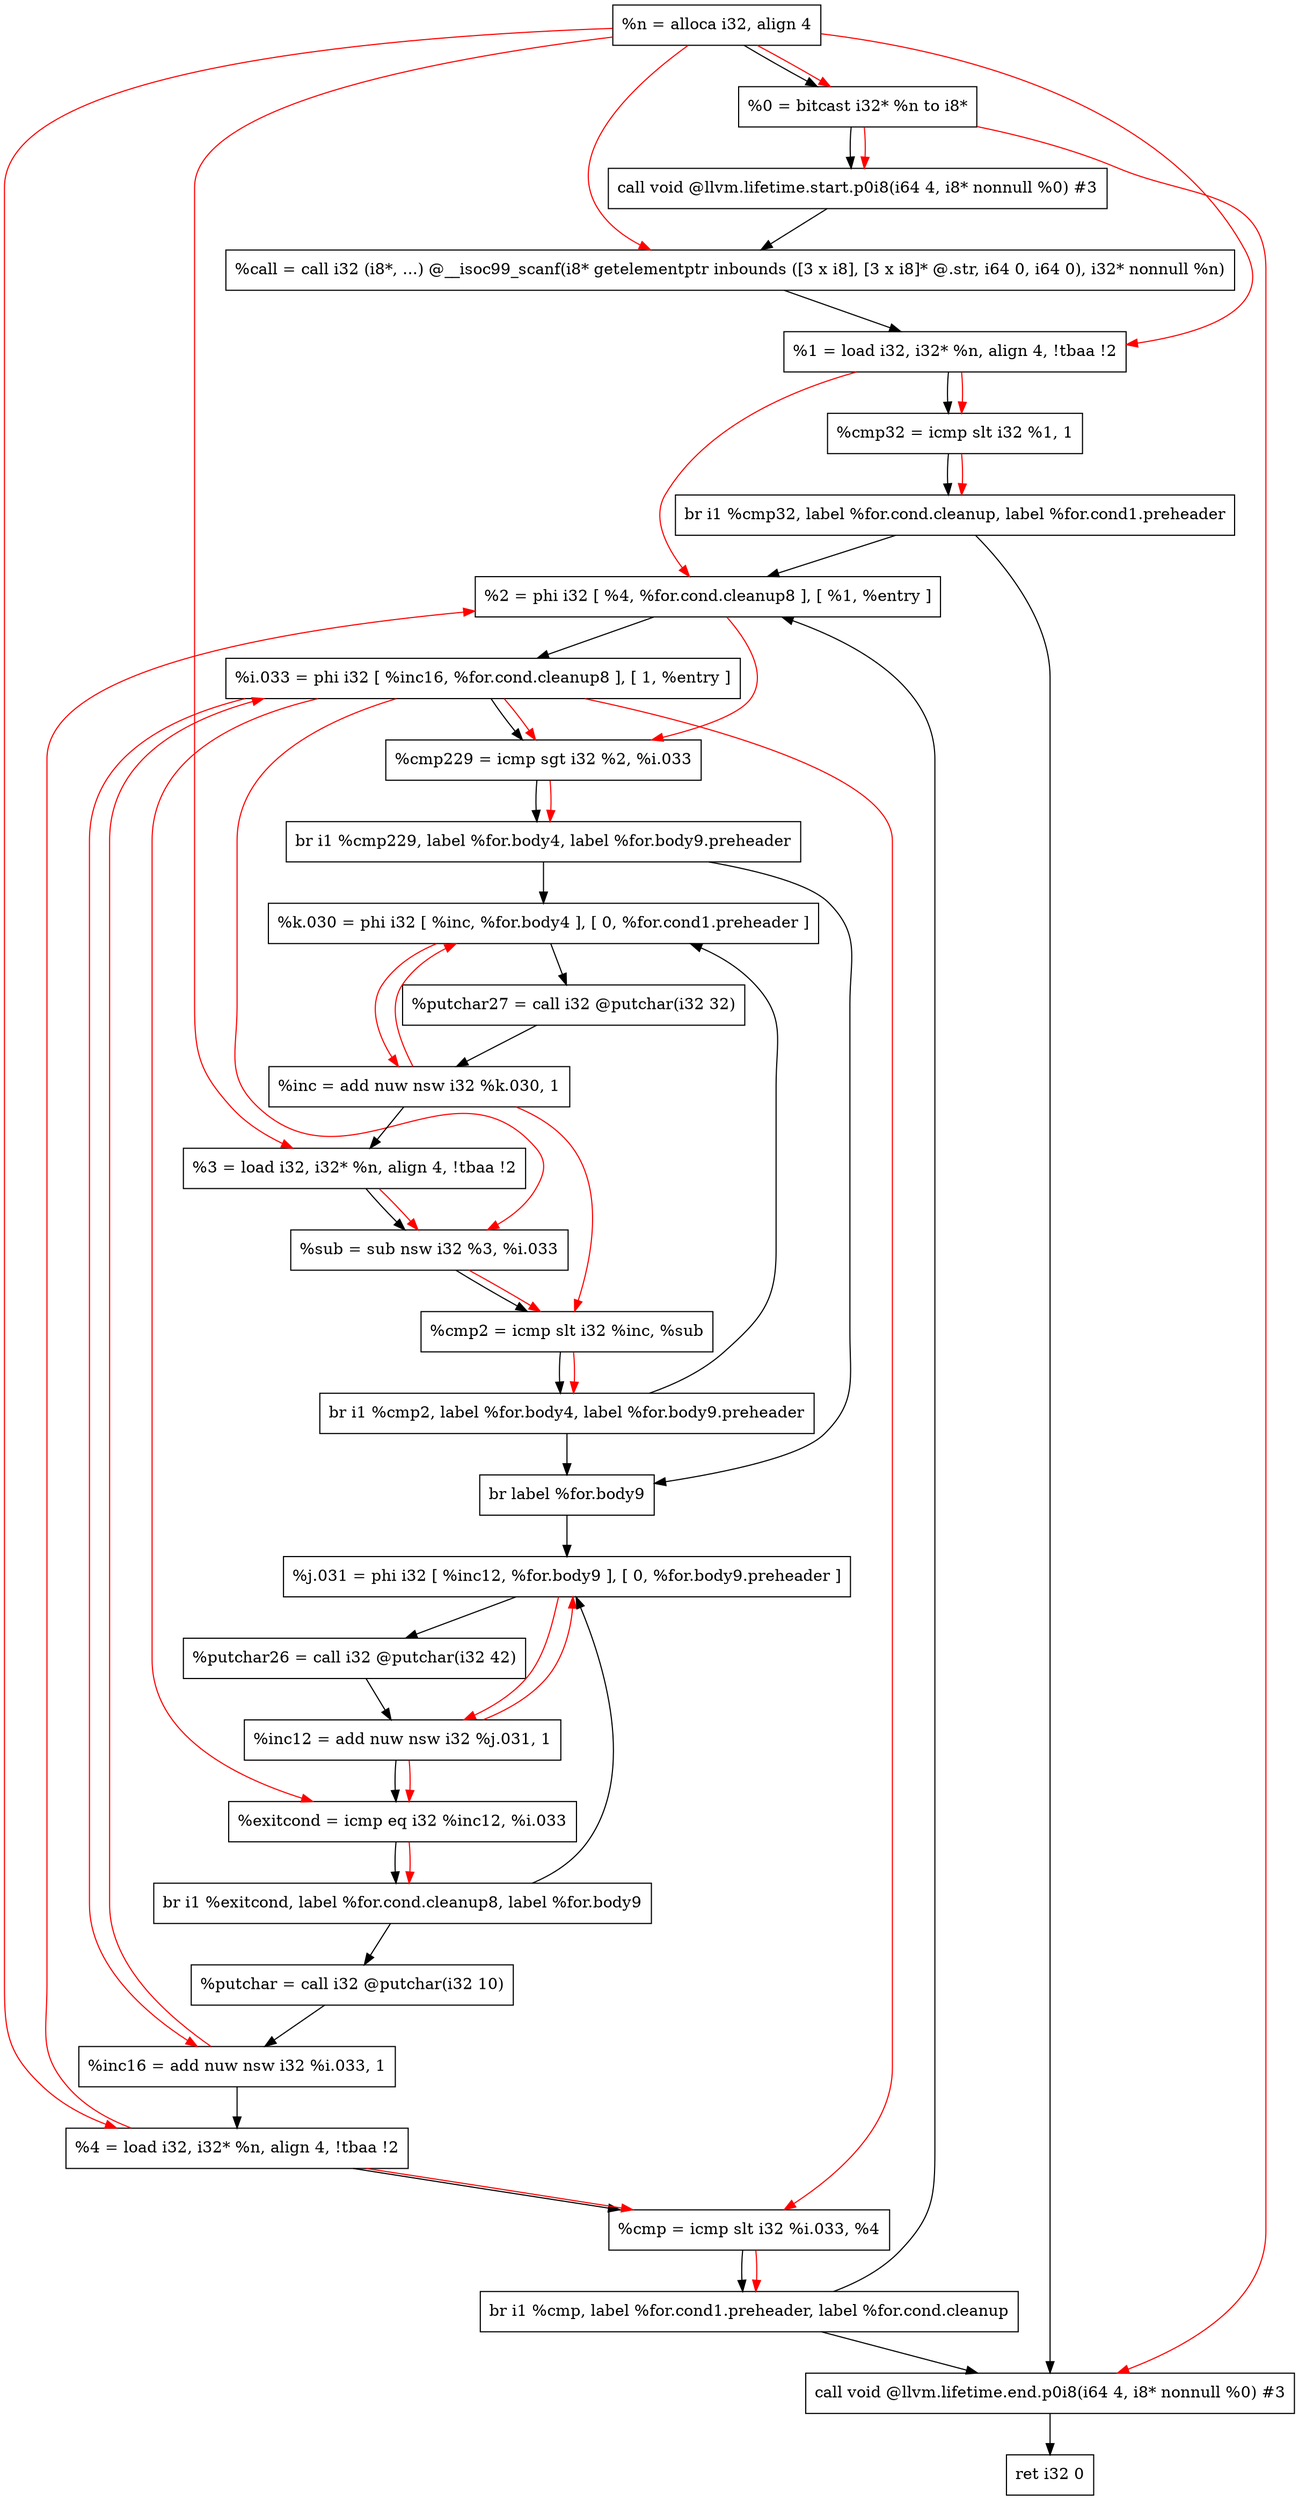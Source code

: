 digraph "CDFG for'func' function" {
	Node0x55b73a139e98[shape=record, label="  %n = alloca i32, align 4"];
	Node0x55b73a13a558[shape=record, label="  %0 = bitcast i32* %n to i8*"];
	Node0x55b73a13a9b8[shape=record, label="  call void @llvm.lifetime.start.p0i8(i64 4, i8* nonnull %0) #3"];
	Node0x55b73a13ae18[shape=record, label="  %call = call i32 (i8*, ...) @__isoc99_scanf(i8* getelementptr inbounds ([3 x i8], [3 x i8]* @.str, i64 0, i64 0), i32* nonnull %n)"];
	Node0x55b73a13aed8[shape=record, label="  %1 = load i32, i32* %n, align 4, !tbaa !2"];
	Node0x55b73a13be20[shape=record, label="  %cmp32 = icmp slt i32 %1, 1"];
	Node0x55b73a0cf348[shape=record, label="  br i1 %cmp32, label %for.cond.cleanup, label %for.cond1.preheader"];
	Node0x55b73a13c1b8[shape=record, label="  %2 = phi i32 [ %4, %for.cond.cleanup8 ], [ %1, %entry ]"];
	Node0x55b73a13c348[shape=record, label="  %i.033 = phi i32 [ %inc16, %for.cond.cleanup8 ], [ 1, %entry ]"];
	Node0x55b73a13c430[shape=record, label="  %cmp229 = icmp sgt i32 %2, %i.033"];
	Node0x55b73a0cf468[shape=record, label="  br i1 %cmp229, label %for.body4, label %for.body9.preheader"];
	Node0x55b73a13c6a8[shape=record, label="  br label %for.body9"];
	Node0x55b73a13c7e8[shape=record, label="  call void @llvm.lifetime.end.p0i8(i64 4, i8* nonnull %0) #3"];
	Node0x55b73a13c8a8[shape=record, label="  ret i32 0"];
	Node0x55b73a13c958[shape=record, label="  %k.030 = phi i32 [ %inc, %for.body4 ], [ 0, %for.cond1.preheader ]"];
	Node0x55b73a13ccf0[shape=record, label="  %putchar27 = call i32 @putchar(i32 32)"];
	Node0x55b73a13cdf0[shape=record, label="  %inc = add nuw nsw i32 %k.030, 1"];
	Node0x55b73a13c4f8[shape=record, label="  %3 = load i32, i32* %n, align 4, !tbaa !2"];
	Node0x55b73a13d470[shape=record, label="  %sub = sub nsw i32 %3, %i.033"];
	Node0x55b73a13d500[shape=record, label="  %cmp2 = icmp slt i32 %inc, %sub"];
	Node0x55b73a13d5d8[shape=record, label="  br i1 %cmp2, label %for.body4, label %for.body9.preheader"];
	Node0x55b73a13d650[shape=record, label="  %putchar = call i32 @putchar(i32 10)"];
	Node0x55b73a13d720[shape=record, label="  %inc16 = add nuw nsw i32 %i.033, 1"];
	Node0x55b73a13c298[shape=record, label="  %4 = load i32, i32* %n, align 4, !tbaa !2"];
	Node0x55b73a13d7e0[shape=record, label="  %cmp = icmp slt i32 %i.033, %4"];
	Node0x55b73a13d888[shape=record, label="  br i1 %cmp, label %for.cond1.preheader, label %for.cond.cleanup"];
	Node0x55b73a13d8f8[shape=record, label="  %j.031 = phi i32 [ %inc12, %for.body9 ], [ 0, %for.body9.preheader ]"];
	Node0x55b73a13da00[shape=record, label="  %putchar26 = call i32 @putchar(i32 42)"];
	Node0x55b73a13dad0[shape=record, label="  %inc12 = add nuw nsw i32 %j.031, 1"];
	Node0x55b73a13db40[shape=record, label="  %exitcond = icmp eq i32 %inc12, %i.033"];
	Node0x55b73a13dbf8[shape=record, label="  br i1 %exitcond, label %for.cond.cleanup8, label %for.body9"];
	Node0x55b73a139e98 -> Node0x55b73a13a558
	Node0x55b73a13a558 -> Node0x55b73a13a9b8
	Node0x55b73a13a9b8 -> Node0x55b73a13ae18
	Node0x55b73a13ae18 -> Node0x55b73a13aed8
	Node0x55b73a13aed8 -> Node0x55b73a13be20
	Node0x55b73a13be20 -> Node0x55b73a0cf348
	Node0x55b73a0cf348 -> Node0x55b73a13c7e8
	Node0x55b73a0cf348 -> Node0x55b73a13c1b8
	Node0x55b73a13c1b8 -> Node0x55b73a13c348
	Node0x55b73a13c348 -> Node0x55b73a13c430
	Node0x55b73a13c430 -> Node0x55b73a0cf468
	Node0x55b73a0cf468 -> Node0x55b73a13c958
	Node0x55b73a0cf468 -> Node0x55b73a13c6a8
	Node0x55b73a13c6a8 -> Node0x55b73a13d8f8
	Node0x55b73a13c7e8 -> Node0x55b73a13c8a8
	Node0x55b73a13c958 -> Node0x55b73a13ccf0
	Node0x55b73a13ccf0 -> Node0x55b73a13cdf0
	Node0x55b73a13cdf0 -> Node0x55b73a13c4f8
	Node0x55b73a13c4f8 -> Node0x55b73a13d470
	Node0x55b73a13d470 -> Node0x55b73a13d500
	Node0x55b73a13d500 -> Node0x55b73a13d5d8
	Node0x55b73a13d5d8 -> Node0x55b73a13c958
	Node0x55b73a13d5d8 -> Node0x55b73a13c6a8
	Node0x55b73a13d650 -> Node0x55b73a13d720
	Node0x55b73a13d720 -> Node0x55b73a13c298
	Node0x55b73a13c298 -> Node0x55b73a13d7e0
	Node0x55b73a13d7e0 -> Node0x55b73a13d888
	Node0x55b73a13d888 -> Node0x55b73a13c1b8
	Node0x55b73a13d888 -> Node0x55b73a13c7e8
	Node0x55b73a13d8f8 -> Node0x55b73a13da00
	Node0x55b73a13da00 -> Node0x55b73a13dad0
	Node0x55b73a13dad0 -> Node0x55b73a13db40
	Node0x55b73a13db40 -> Node0x55b73a13dbf8
	Node0x55b73a13dbf8 -> Node0x55b73a13d650
	Node0x55b73a13dbf8 -> Node0x55b73a13d8f8
edge [color=red]
	Node0x55b73a139e98 -> Node0x55b73a13a558
	Node0x55b73a13a558 -> Node0x55b73a13a9b8
	Node0x55b73a139e98 -> Node0x55b73a13ae18
	Node0x55b73a139e98 -> Node0x55b73a13aed8
	Node0x55b73a13aed8 -> Node0x55b73a13be20
	Node0x55b73a13be20 -> Node0x55b73a0cf348
	Node0x55b73a13c298 -> Node0x55b73a13c1b8
	Node0x55b73a13aed8 -> Node0x55b73a13c1b8
	Node0x55b73a13d720 -> Node0x55b73a13c348
	Node0x55b73a13c1b8 -> Node0x55b73a13c430
	Node0x55b73a13c348 -> Node0x55b73a13c430
	Node0x55b73a13c430 -> Node0x55b73a0cf468
	Node0x55b73a13a558 -> Node0x55b73a13c7e8
	Node0x55b73a13cdf0 -> Node0x55b73a13c958
	Node0x55b73a13c958 -> Node0x55b73a13cdf0
	Node0x55b73a139e98 -> Node0x55b73a13c4f8
	Node0x55b73a13c4f8 -> Node0x55b73a13d470
	Node0x55b73a13c348 -> Node0x55b73a13d470
	Node0x55b73a13cdf0 -> Node0x55b73a13d500
	Node0x55b73a13d470 -> Node0x55b73a13d500
	Node0x55b73a13d500 -> Node0x55b73a13d5d8
	Node0x55b73a13c348 -> Node0x55b73a13d720
	Node0x55b73a139e98 -> Node0x55b73a13c298
	Node0x55b73a13c348 -> Node0x55b73a13d7e0
	Node0x55b73a13c298 -> Node0x55b73a13d7e0
	Node0x55b73a13d7e0 -> Node0x55b73a13d888
	Node0x55b73a13dad0 -> Node0x55b73a13d8f8
	Node0x55b73a13d8f8 -> Node0x55b73a13dad0
	Node0x55b73a13dad0 -> Node0x55b73a13db40
	Node0x55b73a13c348 -> Node0x55b73a13db40
	Node0x55b73a13db40 -> Node0x55b73a13dbf8
}
